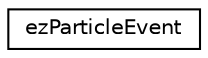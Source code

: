 digraph "Graphical Class Hierarchy"
{
 // LATEX_PDF_SIZE
  edge [fontname="Helvetica",fontsize="10",labelfontname="Helvetica",labelfontsize="10"];
  node [fontname="Helvetica",fontsize="10",shape=record];
  rankdir="LR";
  Node0 [label="ezParticleEvent",height=0.2,width=0.4,color="black", fillcolor="white", style="filled",URL="$db/daa/structez_particle_event.htm",tooltip=" "];
}
